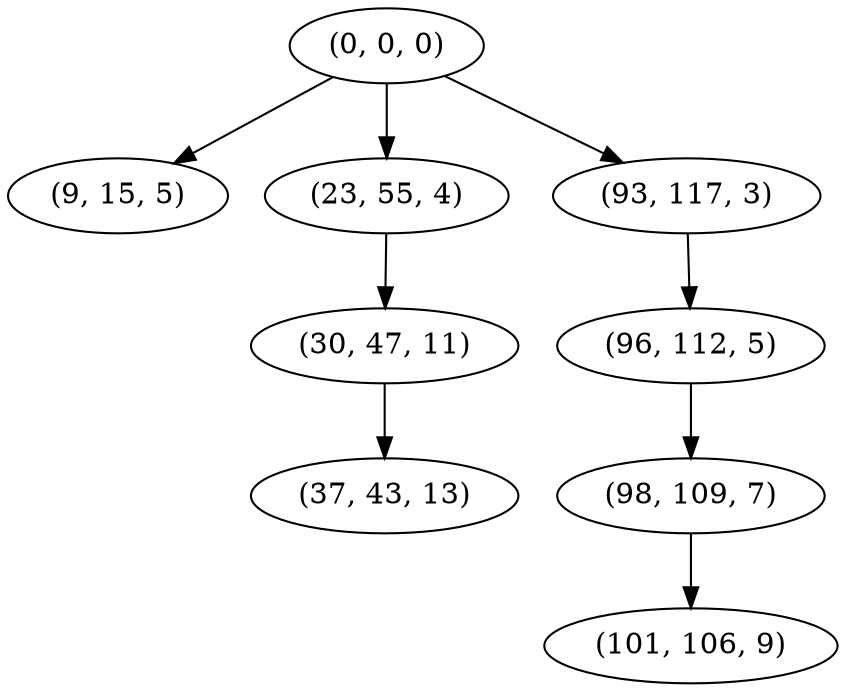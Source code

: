 digraph tree {
    "(0, 0, 0)";
    "(9, 15, 5)";
    "(23, 55, 4)";
    "(30, 47, 11)";
    "(37, 43, 13)";
    "(93, 117, 3)";
    "(96, 112, 5)";
    "(98, 109, 7)";
    "(101, 106, 9)";
    "(0, 0, 0)" -> "(9, 15, 5)";
    "(0, 0, 0)" -> "(23, 55, 4)";
    "(0, 0, 0)" -> "(93, 117, 3)";
    "(23, 55, 4)" -> "(30, 47, 11)";
    "(30, 47, 11)" -> "(37, 43, 13)";
    "(93, 117, 3)" -> "(96, 112, 5)";
    "(96, 112, 5)" -> "(98, 109, 7)";
    "(98, 109, 7)" -> "(101, 106, 9)";
}
